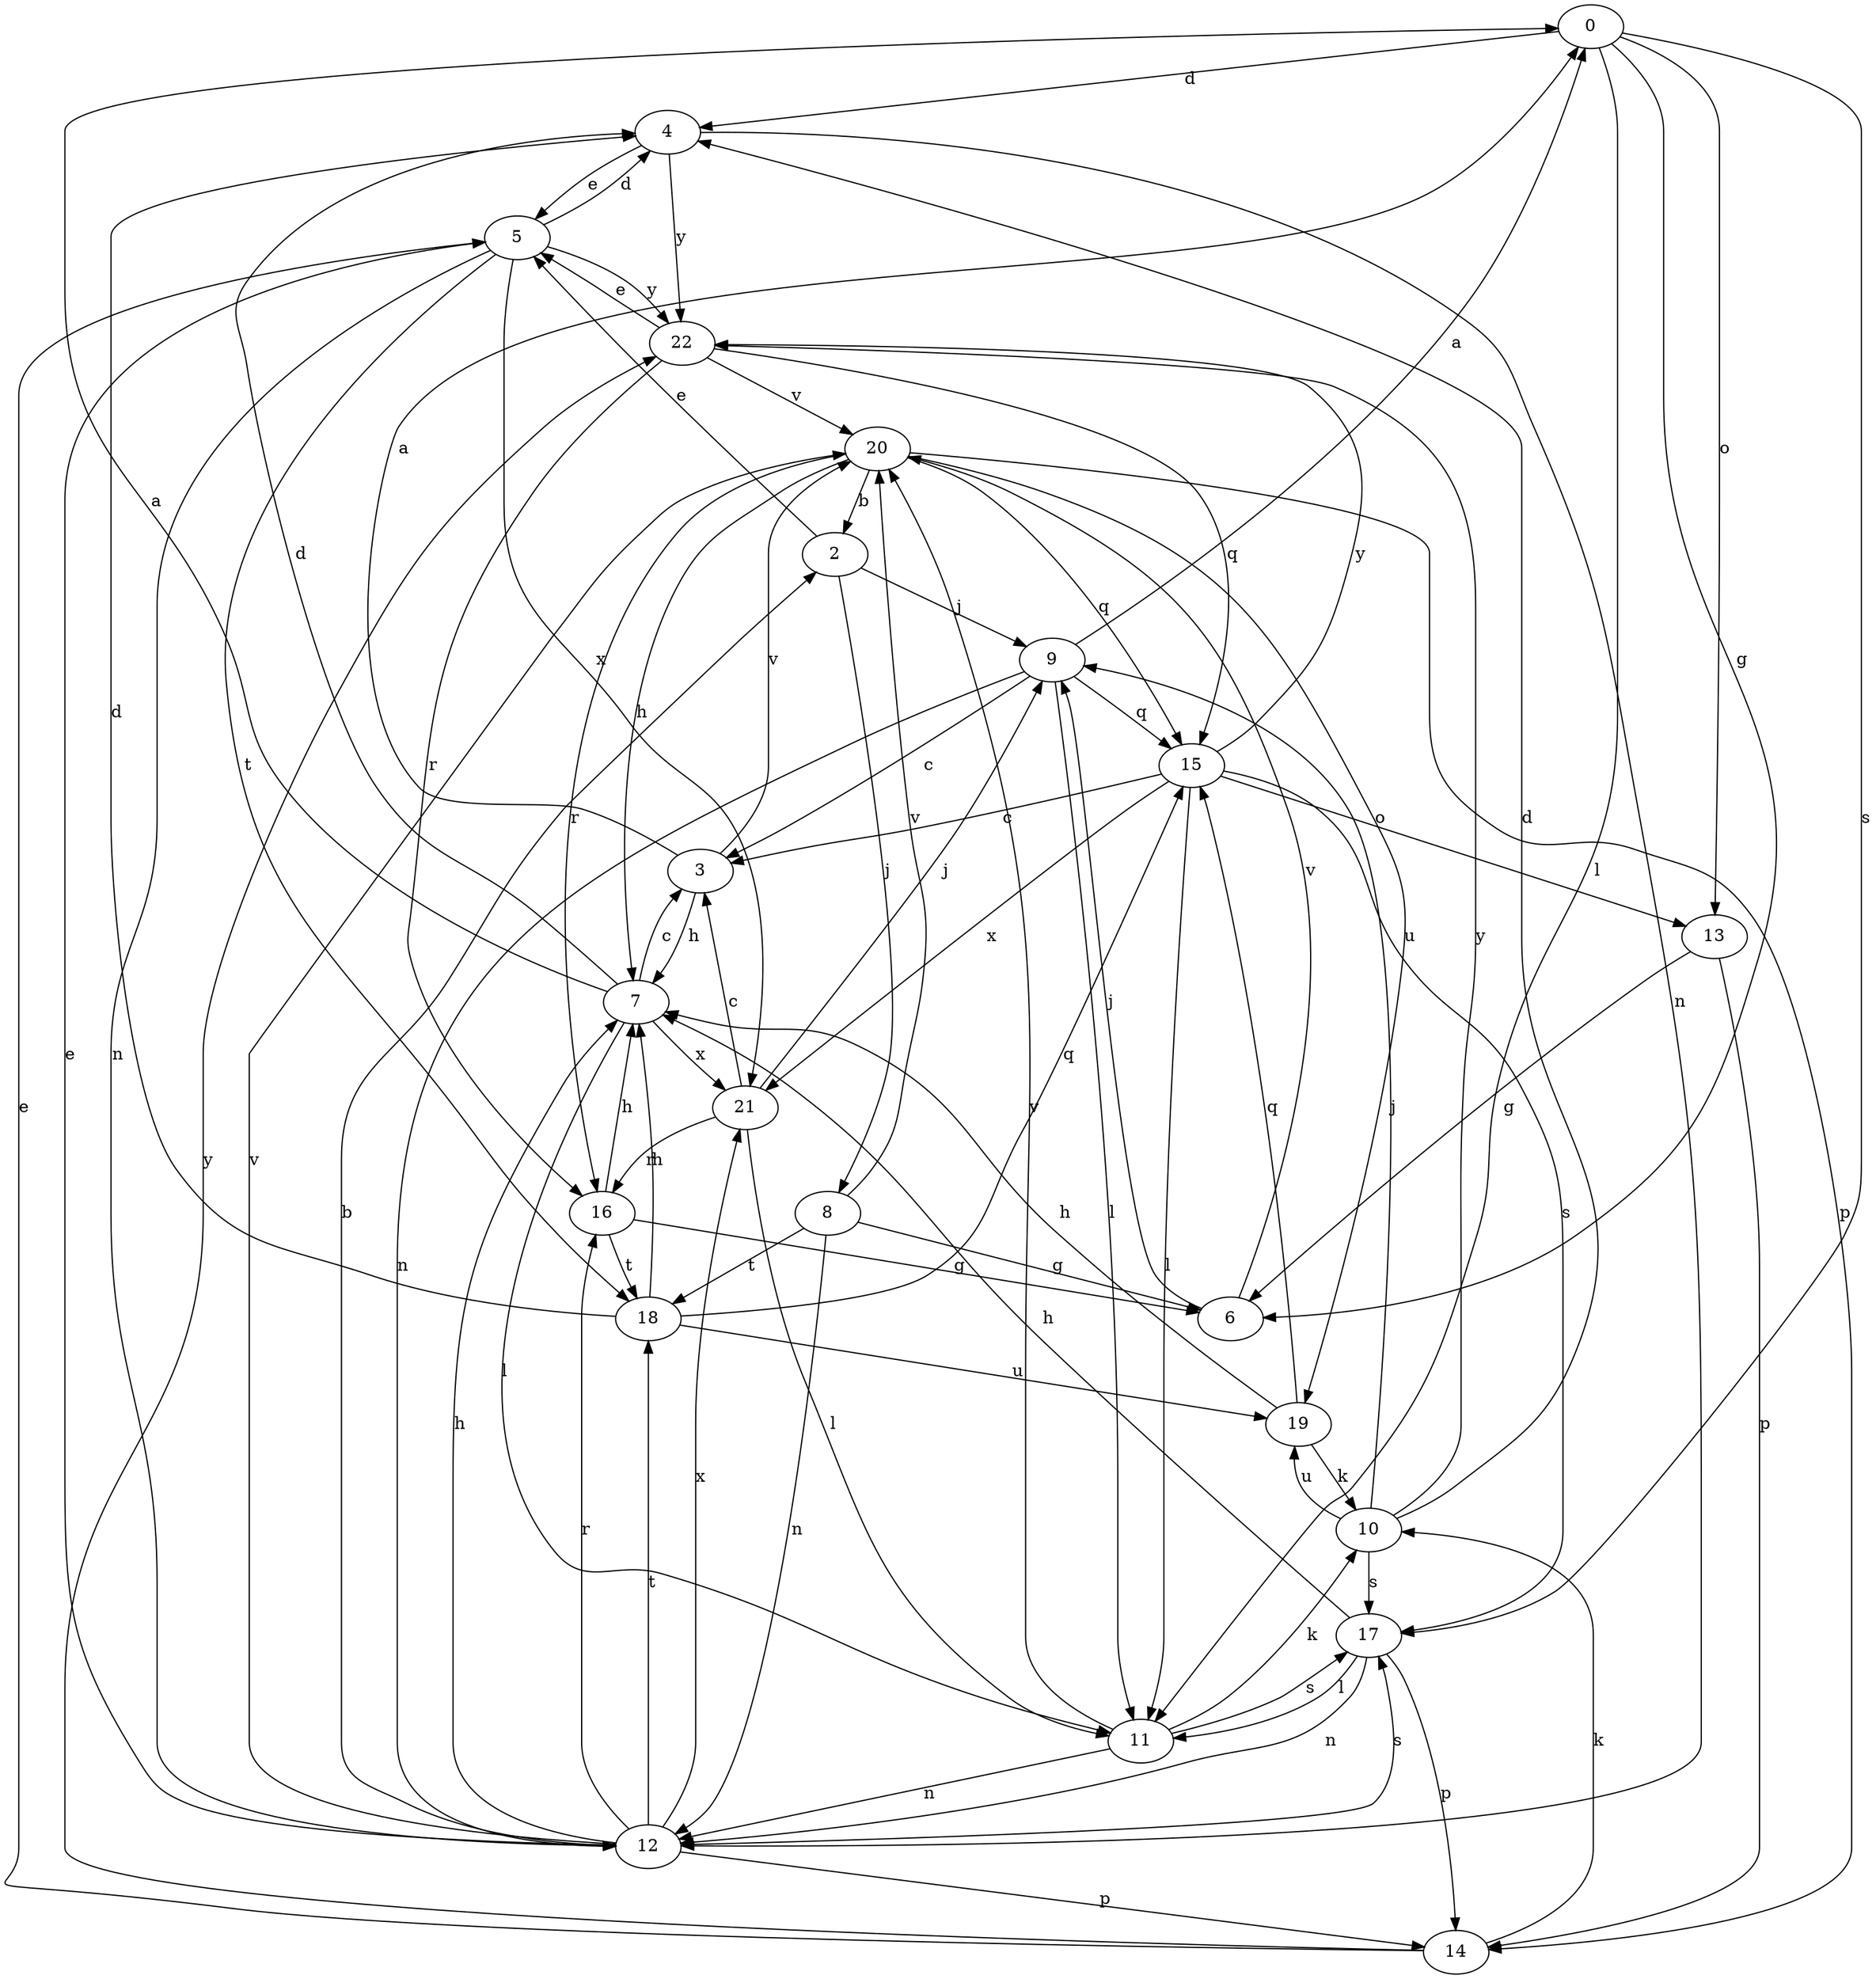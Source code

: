 strict digraph  {
0;
2;
3;
4;
5;
6;
7;
8;
9;
10;
11;
12;
13;
14;
15;
16;
17;
18;
19;
20;
21;
22;
0 -> 4  [label=d];
0 -> 6  [label=g];
0 -> 11  [label=l];
0 -> 13  [label=o];
0 -> 17  [label=s];
2 -> 5  [label=e];
2 -> 8  [label=j];
2 -> 9  [label=j];
3 -> 0  [label=a];
3 -> 7  [label=h];
3 -> 20  [label=v];
4 -> 5  [label=e];
4 -> 12  [label=n];
4 -> 22  [label=y];
5 -> 4  [label=d];
5 -> 12  [label=n];
5 -> 18  [label=t];
5 -> 21  [label=x];
5 -> 22  [label=y];
6 -> 9  [label=j];
6 -> 20  [label=v];
7 -> 0  [label=a];
7 -> 3  [label=c];
7 -> 4  [label=d];
7 -> 11  [label=l];
7 -> 21  [label=x];
8 -> 6  [label=g];
8 -> 12  [label=n];
8 -> 18  [label=t];
8 -> 20  [label=v];
9 -> 0  [label=a];
9 -> 3  [label=c];
9 -> 11  [label=l];
9 -> 12  [label=n];
9 -> 15  [label=q];
10 -> 4  [label=d];
10 -> 9  [label=j];
10 -> 17  [label=s];
10 -> 19  [label=u];
10 -> 22  [label=y];
11 -> 10  [label=k];
11 -> 12  [label=n];
11 -> 17  [label=s];
11 -> 20  [label=v];
12 -> 2  [label=b];
12 -> 5  [label=e];
12 -> 7  [label=h];
12 -> 14  [label=p];
12 -> 16  [label=r];
12 -> 17  [label=s];
12 -> 18  [label=t];
12 -> 20  [label=v];
12 -> 21  [label=x];
13 -> 6  [label=g];
13 -> 14  [label=p];
14 -> 5  [label=e];
14 -> 10  [label=k];
14 -> 22  [label=y];
15 -> 3  [label=c];
15 -> 11  [label=l];
15 -> 13  [label=o];
15 -> 17  [label=s];
15 -> 21  [label=x];
15 -> 22  [label=y];
16 -> 6  [label=g];
16 -> 7  [label=h];
16 -> 18  [label=t];
17 -> 7  [label=h];
17 -> 11  [label=l];
17 -> 12  [label=n];
17 -> 14  [label=p];
18 -> 4  [label=d];
18 -> 7  [label=h];
18 -> 15  [label=q];
18 -> 19  [label=u];
19 -> 7  [label=h];
19 -> 10  [label=k];
19 -> 15  [label=q];
20 -> 2  [label=b];
20 -> 7  [label=h];
20 -> 14  [label=p];
20 -> 15  [label=q];
20 -> 16  [label=r];
20 -> 19  [label=u];
21 -> 3  [label=c];
21 -> 9  [label=j];
21 -> 11  [label=l];
21 -> 16  [label=r];
22 -> 5  [label=e];
22 -> 15  [label=q];
22 -> 16  [label=r];
22 -> 20  [label=v];
}
